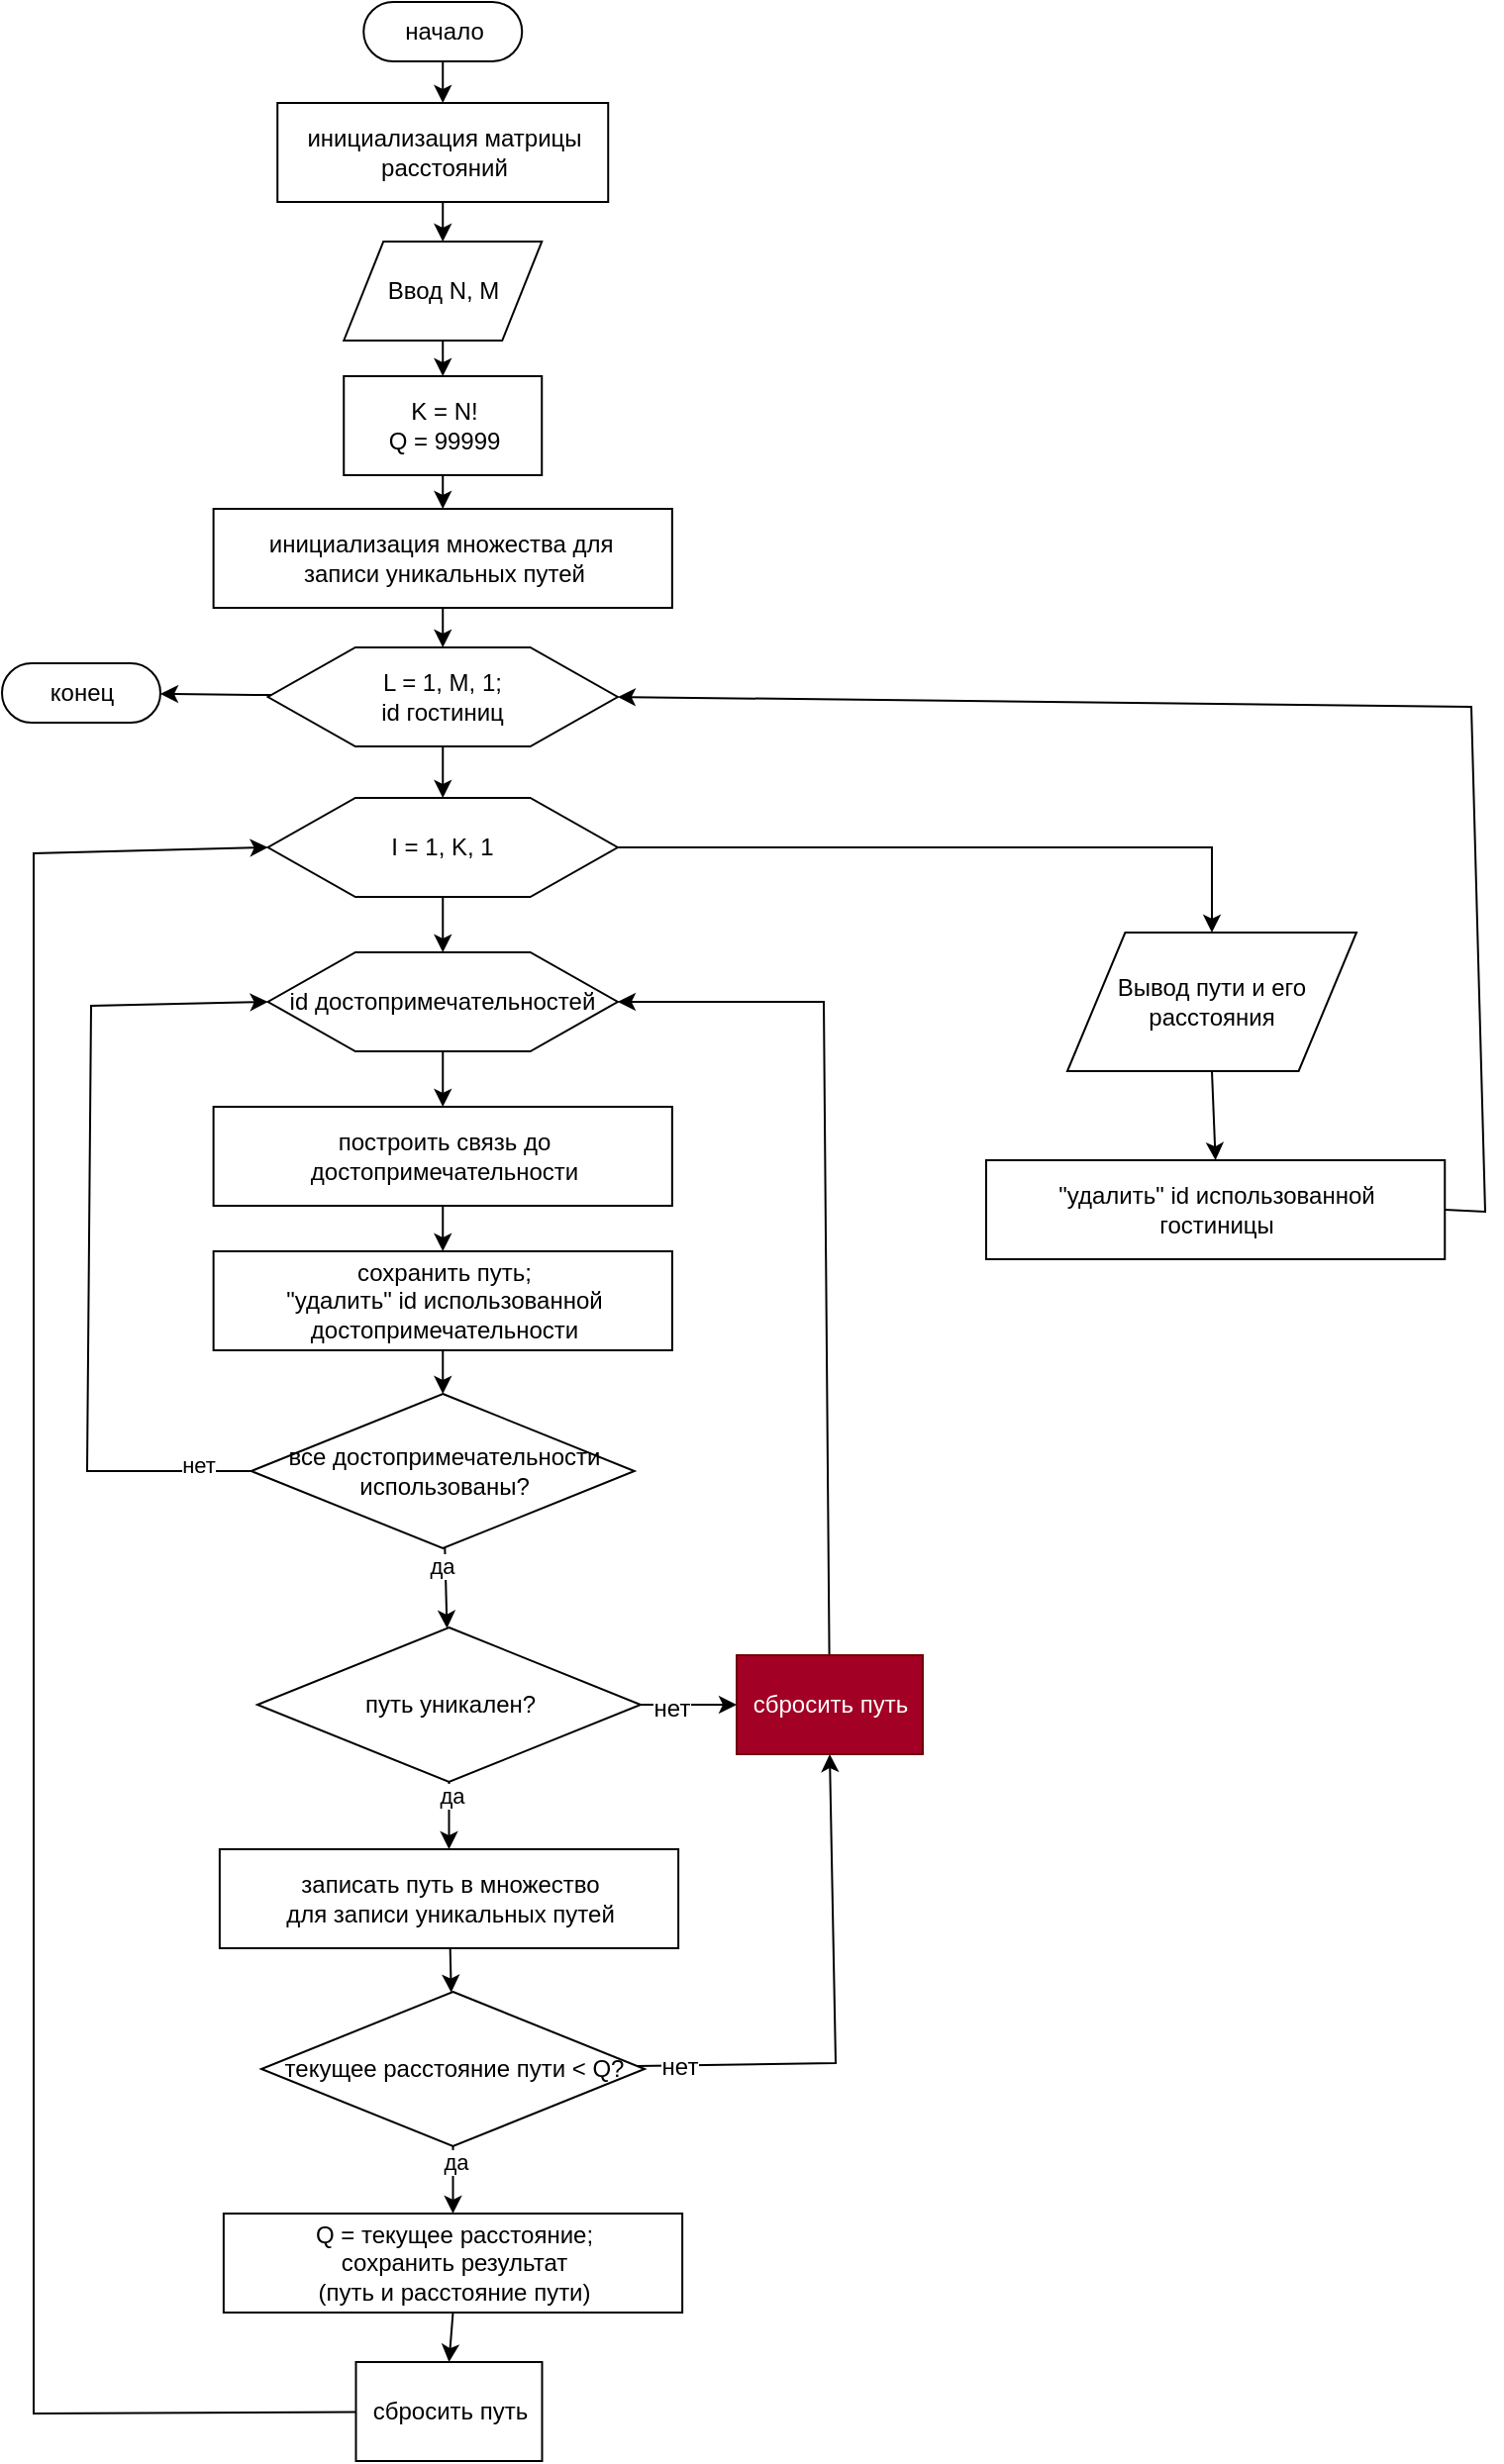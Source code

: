 <mxfile>
    <diagram id="wzC8jgqT3XkmynK94-LP" name="Страница 1">
        <mxGraphModel dx="1044" dy="1269" grid="0" gridSize="10" guides="1" tooltips="1" connect="1" arrows="1" fold="1" page="1" pageScale="1" pageWidth="827" pageHeight="1169" background="none" math="0" shadow="0">
            <root>
                <mxCell id="0"/>
                <mxCell id="1" parent="0"/>
                <mxCell id="243" style="edgeStyle=none;rounded=0;html=1;exitX=0.5;exitY=0.5;exitDx=0;exitDy=15;exitPerimeter=0;entryX=0.5;entryY=0;entryDx=0;entryDy=0;fontSize=12;" edge="1" parent="1" source="93" target="195">
                    <mxGeometry relative="1" as="geometry"/>
                </mxCell>
                <mxCell id="93" value="начало" style="html=1;dashed=0;whitespace=wrap;shape=mxgraph.dfd.start" vertex="1" parent="1">
                    <mxGeometry x="1045.62" y="9" width="80" height="30" as="geometry"/>
                </mxCell>
                <mxCell id="162" style="edgeStyle=none;rounded=0;html=1;entryX=0.5;entryY=0;entryDx=0;entryDy=0;" edge="1" parent="1" source="156" target="167">
                    <mxGeometry relative="1" as="geometry">
                        <mxPoint x="1056.258" y="431" as="targetPoint"/>
                    </mxGeometry>
                </mxCell>
                <mxCell id="188" style="edgeStyle=none;rounded=0;html=1;exitX=1;exitY=0.5;exitDx=0;exitDy=0;entryX=0.5;entryY=0;entryDx=0;entryDy=0;" edge="1" parent="1" source="156" target="163">
                    <mxGeometry relative="1" as="geometry">
                        <mxPoint x="1580.286" y="446.714" as="targetPoint"/>
                        <Array as="points">
                            <mxPoint x="1474" y="436"/>
                        </Array>
                    </mxGeometry>
                </mxCell>
                <mxCell id="156" value="I = 1, K, 1" style="shape=hexagon;perimeter=hexagonPerimeter2;whiteSpace=wrap;html=1;size=0.25" vertex="1" parent="1">
                    <mxGeometry x="997.31" y="411" width="176.63" height="50" as="geometry"/>
                </mxCell>
                <mxCell id="206" style="edgeStyle=none;rounded=0;html=1;exitX=0.5;exitY=1;exitDx=0;exitDy=0;entryX=0.5;entryY=0;entryDx=0;entryDy=0;" edge="1" parent="1" source="163" target="205">
                    <mxGeometry relative="1" as="geometry"/>
                </mxCell>
                <mxCell id="163" value="Вывод пути и его расстояния" style="shape=parallelogram;perimeter=parallelogramPerimeter;whiteSpace=wrap;html=1;dashed=0;fillColor=none;" vertex="1" parent="1">
                    <mxGeometry x="1401" y="479" width="146" height="70" as="geometry"/>
                </mxCell>
                <mxCell id="164" style="edgeStyle=none;html=1;" edge="1" parent="1" source="165" target="169">
                    <mxGeometry relative="1" as="geometry">
                        <mxPoint x="1085.5" y="761" as="targetPoint"/>
                    </mxGeometry>
                </mxCell>
                <mxCell id="165" value="построить связь до &lt;br&gt;достопримечательности" style="html=1;dashed=0;whitespace=wrap;" vertex="1" parent="1">
                    <mxGeometry x="969.81" y="567" width="231.62" height="50" as="geometry"/>
                </mxCell>
                <mxCell id="166" style="edgeStyle=none;rounded=0;html=1;" edge="1" parent="1" source="167" target="165">
                    <mxGeometry relative="1" as="geometry">
                        <mxPoint x="1083.618" y="584" as="targetPoint"/>
                    </mxGeometry>
                </mxCell>
                <mxCell id="167" value="id достопримечательностей" style="shape=hexagon;perimeter=hexagonPerimeter2;whiteSpace=wrap;html=1;size=0.25" vertex="1" parent="1">
                    <mxGeometry x="997.32" y="489" width="176.63" height="50" as="geometry"/>
                </mxCell>
                <mxCell id="168" style="edgeStyle=none;rounded=0;html=1;" edge="1" parent="1" source="169" target="174">
                    <mxGeometry relative="1" as="geometry"/>
                </mxCell>
                <mxCell id="169" value="сохранить путь;&lt;br&gt;&quot;удалить&quot; id использованной &lt;br&gt;достопримечательности" style="html=1;dashed=0;whitespace=wrap;" vertex="1" parent="1">
                    <mxGeometry x="969.82" y="640" width="231.62" height="50" as="geometry"/>
                </mxCell>
                <mxCell id="170" style="edgeStyle=none;rounded=0;html=1;entryX=0;entryY=0.5;entryDx=0;entryDy=0;" edge="1" parent="1" source="174" target="167">
                    <mxGeometry relative="1" as="geometry">
                        <Array as="points">
                            <mxPoint x="906" y="751"/>
                            <mxPoint x="908" y="516"/>
                        </Array>
                    </mxGeometry>
                </mxCell>
                <mxCell id="171" value="нет" style="edgeLabel;html=1;align=center;verticalAlign=middle;resizable=0;points=[];" vertex="1" connectable="0" parent="170">
                    <mxGeometry x="-0.705" y="1" relative="1" as="geometry">
                        <mxPoint x="33" y="-4" as="offset"/>
                    </mxGeometry>
                </mxCell>
                <mxCell id="172" style="edgeStyle=none;rounded=0;html=1;" edge="1" parent="1" source="174" target="181">
                    <mxGeometry relative="1" as="geometry">
                        <mxPoint x="1080.292" y="846" as="targetPoint"/>
                    </mxGeometry>
                </mxCell>
                <mxCell id="173" value="да" style="edgeLabel;html=1;align=center;verticalAlign=middle;resizable=0;points=[];" vertex="1" connectable="0" parent="172">
                    <mxGeometry x="-0.526" y="-2" relative="1" as="geometry">
                        <mxPoint as="offset"/>
                    </mxGeometry>
                </mxCell>
                <mxCell id="225" style="edgeStyle=none;rounded=0;html=1;entryX=0;entryY=0.5;entryDx=0;entryDy=0;fontSize=16;exitX=1;exitY=0.5;exitDx=0;exitDy=0;" edge="1" parent="1" source="181" target="224">
                    <mxGeometry relative="1" as="geometry"/>
                </mxCell>
                <mxCell id="228" value="нет" style="edgeLabel;html=1;align=center;verticalAlign=middle;resizable=0;points=[];fontSize=12;" vertex="1" connectable="0" parent="225">
                    <mxGeometry x="-0.391" y="-2" relative="1" as="geometry">
                        <mxPoint as="offset"/>
                    </mxGeometry>
                </mxCell>
                <mxCell id="174" value="все достопримечательности &lt;br&gt;использованы?" style="shape=rhombus;html=1;dashed=0;whitespace=wrap;perimeter=rhombusPerimeter;" vertex="1" parent="1">
                    <mxGeometry x="988.88" y="712" width="193.5" height="78" as="geometry"/>
                </mxCell>
                <mxCell id="177" style="edgeStyle=none;rounded=0;html=1;" edge="1" parent="1" source="181" target="183">
                    <mxGeometry relative="1" as="geometry"/>
                </mxCell>
                <mxCell id="178" value="да" style="edgeLabel;html=1;align=center;verticalAlign=middle;resizable=0;points=[];" vertex="1" connectable="0" parent="177">
                    <mxGeometry x="-0.609" y="1" relative="1" as="geometry">
                        <mxPoint as="offset"/>
                    </mxGeometry>
                </mxCell>
                <mxCell id="181" value="путь уникален?" style="shape=rhombus;html=1;dashed=0;whitespace=wrap;perimeter=rhombusPerimeter;" vertex="1" parent="1">
                    <mxGeometry x="992" y="830" width="193.5" height="78" as="geometry"/>
                </mxCell>
                <mxCell id="214" style="edgeStyle=none;rounded=0;html=1;" edge="1" parent="1" source="183" target="213">
                    <mxGeometry relative="1" as="geometry"/>
                </mxCell>
                <mxCell id="183" value="записать путь в множество&lt;br&gt;для&amp;nbsp;записи уникальных путей" style="html=1;dashed=0;whitespace=wrap;" vertex="1" parent="1">
                    <mxGeometry x="972.94" y="942" width="231.62" height="50" as="geometry"/>
                </mxCell>
                <mxCell id="192" style="edgeStyle=none;rounded=0;html=1;exitX=0.5;exitY=1;exitDx=0;exitDy=0;entryX=0.5;entryY=0;entryDx=0;entryDy=0;" edge="1" parent="1" source="191" target="156">
                    <mxGeometry relative="1" as="geometry">
                        <mxPoint x="1080.439" y="345" as="targetPoint"/>
                    </mxGeometry>
                </mxCell>
                <mxCell id="208" style="edgeStyle=none;rounded=0;html=1;" edge="1" parent="1" source="191" target="239">
                    <mxGeometry relative="1" as="geometry">
                        <mxPoint x="949" y="360" as="targetPoint"/>
                    </mxGeometry>
                </mxCell>
                <mxCell id="191" value="L = 1, M, 1;&lt;br&gt;id гостиниц" style="shape=hexagon;perimeter=hexagonPerimeter2;whiteSpace=wrap;html=1;size=0.25" vertex="1" parent="1">
                    <mxGeometry x="997.31" y="335" width="176.63" height="50" as="geometry"/>
                </mxCell>
                <mxCell id="244" style="edgeStyle=none;rounded=0;html=1;entryX=0.5;entryY=0;entryDx=0;entryDy=0;fontSize=12;" edge="1" parent="1" source="195" target="240">
                    <mxGeometry relative="1" as="geometry"/>
                </mxCell>
                <mxCell id="195" value="инициализация матрицы&lt;br&gt;расстояний" style="html=1;dashed=0;whitespace=wrap;" vertex="1" parent="1">
                    <mxGeometry x="1002.12" y="60" width="167" height="50" as="geometry"/>
                </mxCell>
                <mxCell id="246" style="edgeStyle=none;rounded=0;html=1;exitX=0.5;exitY=1;exitDx=0;exitDy=0;entryX=0.5;entryY=0;entryDx=0;entryDy=0;fontSize=12;" edge="1" parent="1" source="198" target="233">
                    <mxGeometry relative="1" as="geometry"/>
                </mxCell>
                <mxCell id="198" value="K = N!&lt;br&gt;Q = 99999" style="html=1;dashed=0;whitespace=wrap;fillColor=none;" vertex="1" parent="1">
                    <mxGeometry x="1035.62" y="198" width="100" height="50" as="geometry"/>
                </mxCell>
                <mxCell id="230" style="edgeStyle=none;rounded=0;html=1;entryX=1;entryY=0.5;entryDx=0;entryDy=0;fontSize=12;exitX=1;exitY=0.5;exitDx=0;exitDy=0;" edge="1" parent="1" source="205" target="191">
                    <mxGeometry relative="1" as="geometry">
                        <Array as="points">
                            <mxPoint x="1612" y="620"/>
                            <mxPoint x="1605" y="365"/>
                        </Array>
                    </mxGeometry>
                </mxCell>
                <mxCell id="205" value="&quot;удалить&quot; id использованной &lt;br&gt;гостиницы" style="html=1;dashed=0;whitespace=wrap;" vertex="1" parent="1">
                    <mxGeometry x="1360" y="594" width="231.62" height="50" as="geometry"/>
                </mxCell>
                <mxCell id="216" style="edgeStyle=none;rounded=0;html=1;" edge="1" parent="1" source="213" target="215">
                    <mxGeometry relative="1" as="geometry"/>
                </mxCell>
                <mxCell id="217" value="да" style="edgeLabel;html=1;align=center;verticalAlign=middle;resizable=0;points=[];" vertex="1" connectable="0" parent="216">
                    <mxGeometry x="-0.569" y="1" relative="1" as="geometry">
                        <mxPoint as="offset"/>
                    </mxGeometry>
                </mxCell>
                <mxCell id="247" style="edgeStyle=none;rounded=0;html=1;entryX=0.5;entryY=1;entryDx=0;entryDy=0;fontSize=12;" edge="1" parent="1" source="213" target="224">
                    <mxGeometry relative="1" as="geometry">
                        <Array as="points">
                            <mxPoint x="1284" y="1050"/>
                        </Array>
                    </mxGeometry>
                </mxCell>
                <mxCell id="248" value="нет" style="edgeLabel;html=1;align=center;verticalAlign=middle;resizable=0;points=[];fontSize=12;" vertex="1" connectable="0" parent="247">
                    <mxGeometry x="-0.841" y="-1" relative="1" as="geometry">
                        <mxPoint as="offset"/>
                    </mxGeometry>
                </mxCell>
                <mxCell id="213" value="текущее расстояние пути &amp;lt; Q?" style="shape=rhombus;html=1;dashed=0;whitespace=wrap;perimeter=rhombusPerimeter;" vertex="1" parent="1">
                    <mxGeometry x="994.0" y="1014" width="193.5" height="78" as="geometry"/>
                </mxCell>
                <mxCell id="250" style="edgeStyle=none;rounded=0;html=1;exitX=0.5;exitY=1;exitDx=0;exitDy=0;entryX=0.5;entryY=0;entryDx=0;entryDy=0;fontSize=12;" edge="1" parent="1" source="215" target="249">
                    <mxGeometry relative="1" as="geometry"/>
                </mxCell>
                <mxCell id="215" value="Q = текущее расстояние;&lt;br&gt;сохранить результат&lt;br&gt;(путь и расстояние пути)" style="html=1;dashed=0;whitespace=wrap;" vertex="1" parent="1">
                    <mxGeometry x="974.94" y="1126" width="231.62" height="50" as="geometry"/>
                </mxCell>
                <mxCell id="226" style="edgeStyle=none;rounded=0;html=1;entryX=1;entryY=0.5;entryDx=0;entryDy=0;fontSize=16;" edge="1" parent="1" source="224" target="167">
                    <mxGeometry relative="1" as="geometry">
                        <Array as="points">
                            <mxPoint x="1278" y="514"/>
                        </Array>
                    </mxGeometry>
                </mxCell>
                <mxCell id="224" value="сбросить путь" style="html=1;dashed=0;whitespace=wrap;fillColor=#a20025;fontColor=#ffffff;strokeColor=#6F0000;" vertex="1" parent="1">
                    <mxGeometry x="1234" y="844" width="94" height="50" as="geometry"/>
                </mxCell>
                <mxCell id="252" style="edgeStyle=none;rounded=0;html=1;fontSize=12;" edge="1" parent="1" source="233" target="191">
                    <mxGeometry relative="1" as="geometry"/>
                </mxCell>
                <mxCell id="233" value="инициализация множества для&amp;nbsp;&lt;br&gt;записи уникальных путей" style="html=1;dashed=0;whitespace=wrap;" vertex="1" parent="1">
                    <mxGeometry x="969.81" y="265" width="231.62" height="50" as="geometry"/>
                </mxCell>
                <mxCell id="239" value="конец" style="html=1;dashed=0;whitespace=wrap;shape=mxgraph.dfd.start" vertex="1" parent="1">
                    <mxGeometry x="863.0" y="343" width="80" height="30" as="geometry"/>
                </mxCell>
                <mxCell id="245" style="edgeStyle=none;rounded=0;html=1;entryX=0.5;entryY=0;entryDx=0;entryDy=0;fontSize=12;" edge="1" parent="1" source="240" target="198">
                    <mxGeometry relative="1" as="geometry"/>
                </mxCell>
                <mxCell id="240" value="Ввод N, M" style="shape=parallelogram;perimeter=parallelogramPerimeter;whiteSpace=wrap;html=1;dashed=0;fillColor=none;" vertex="1" parent="1">
                    <mxGeometry x="1035.62" y="130" width="100" height="50" as="geometry"/>
                </mxCell>
                <mxCell id="251" style="edgeStyle=none;rounded=0;html=1;entryX=0;entryY=0.5;entryDx=0;entryDy=0;fontSize=12;" edge="1" parent="1" source="249" target="156">
                    <mxGeometry relative="1" as="geometry">
                        <Array as="points">
                            <mxPoint x="879" y="1227"/>
                            <mxPoint x="879" y="439"/>
                        </Array>
                    </mxGeometry>
                </mxCell>
                <mxCell id="249" value="сбросить путь" style="html=1;dashed=0;whitespace=wrap;" vertex="1" parent="1">
                    <mxGeometry x="1041.75" y="1201" width="94" height="50" as="geometry"/>
                </mxCell>
            </root>
        </mxGraphModel>
    </diagram>
</mxfile>